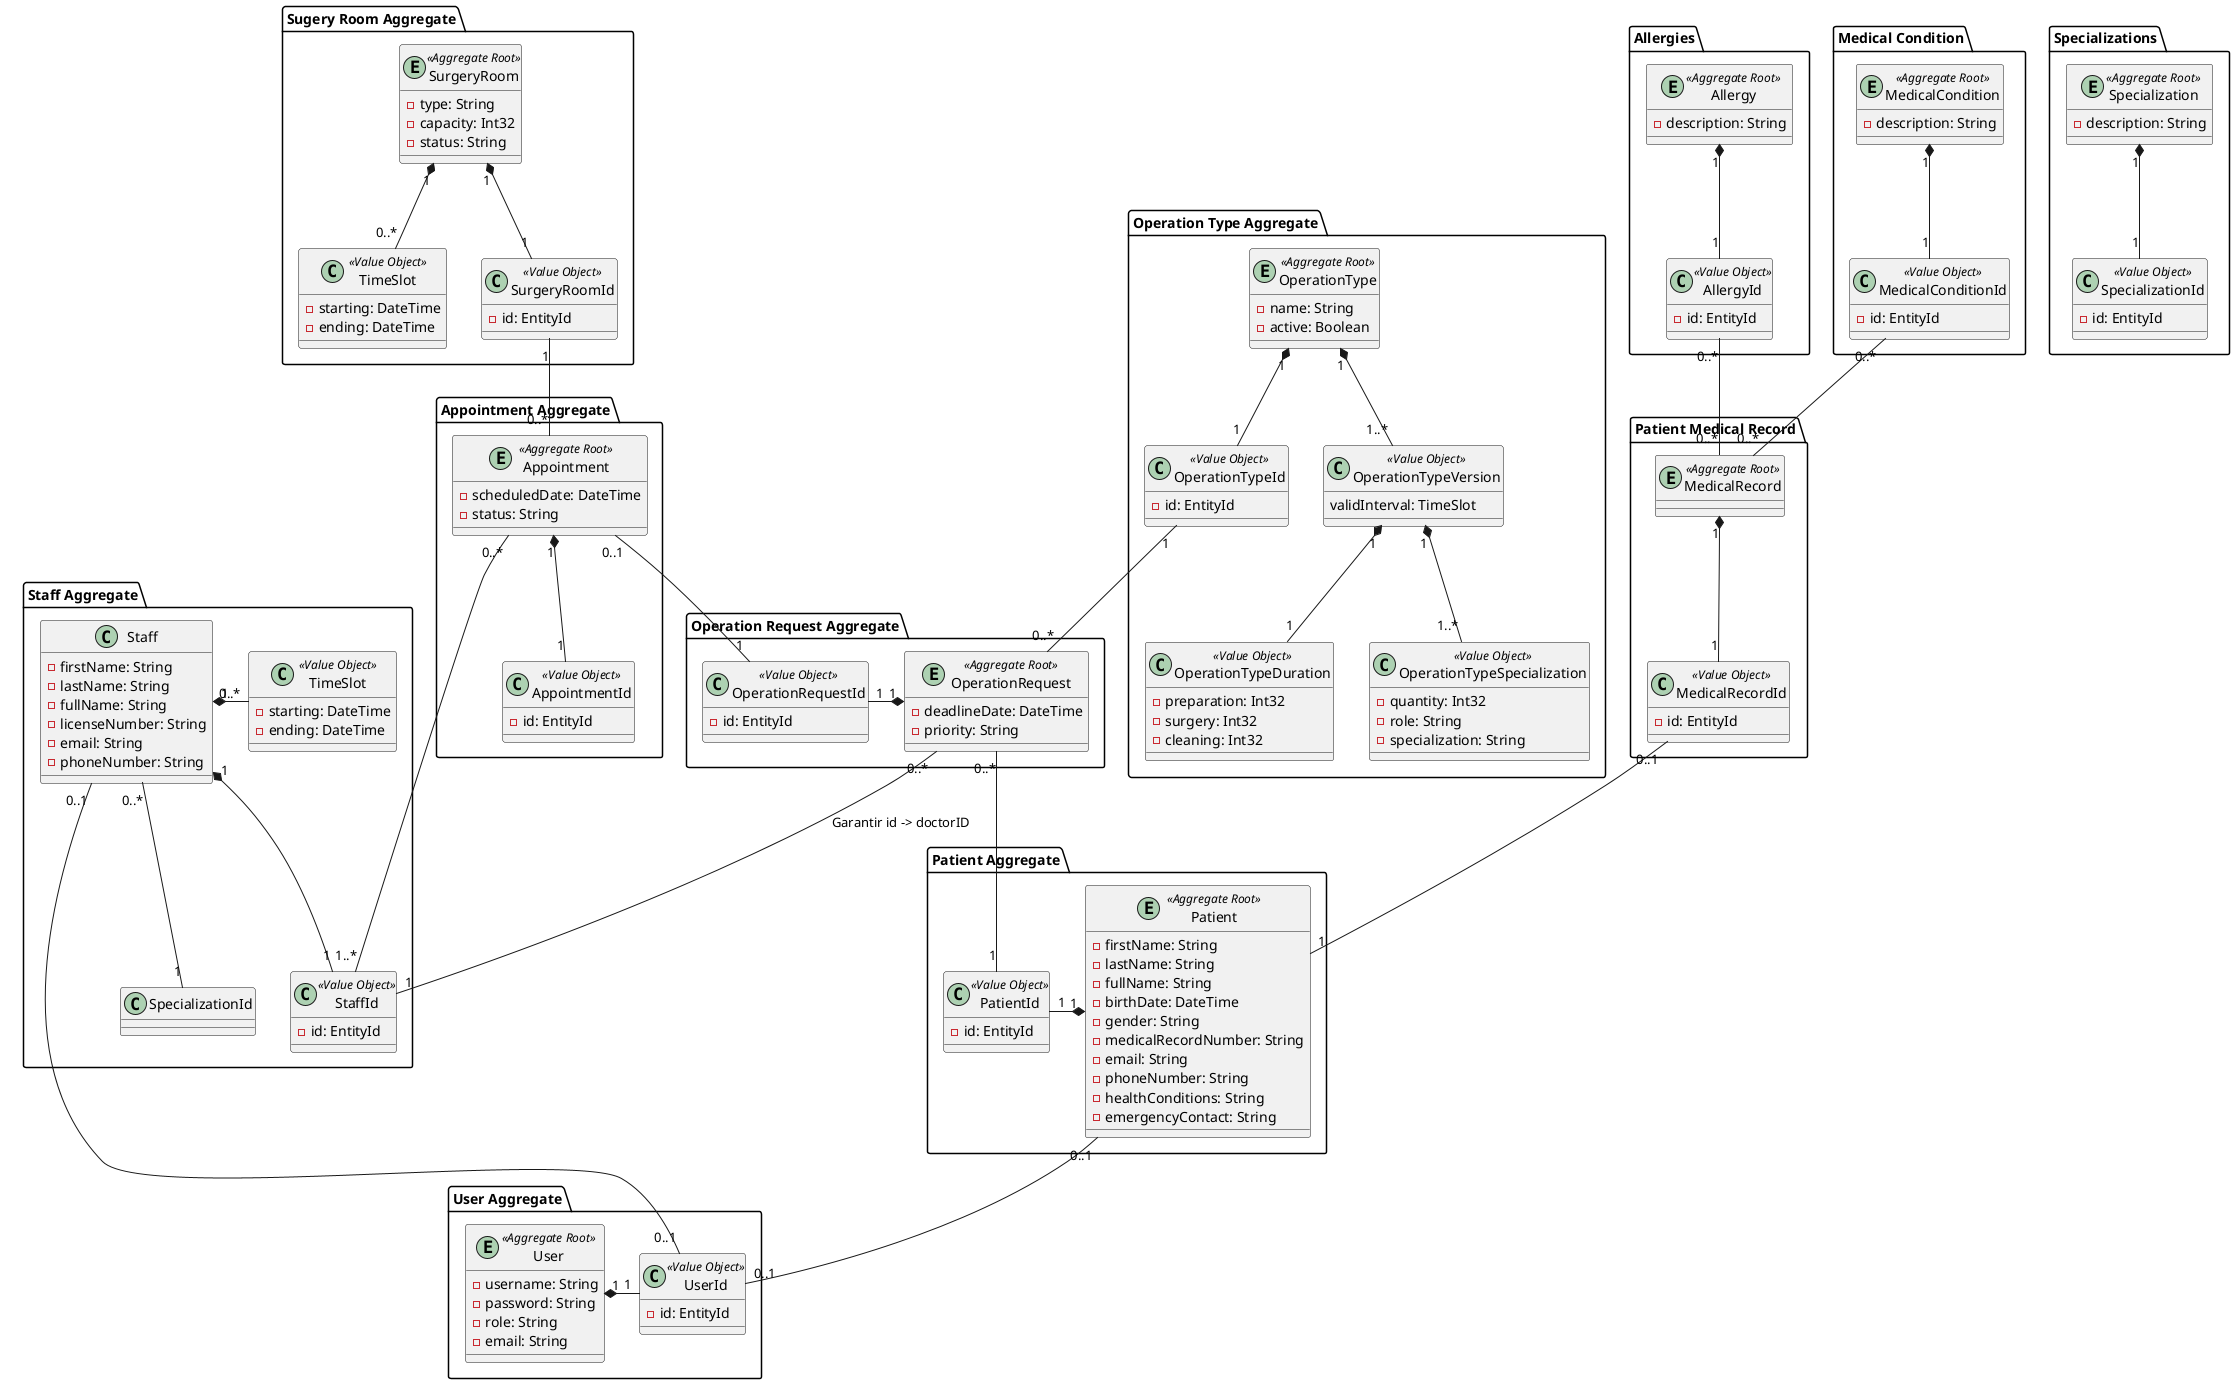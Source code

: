 @startuml Domain Model

package "User Aggregate" {

    Entity User <<Aggregate Root>> {
        - username: String
        - password: String
        - role: String
        - email: String
    }

    Class UserId <<Value Object>> {
        - id: EntityId
    }

    User "1" *-r- "1" UserId

}

package "Staff Aggregate" {

    Class Staff {
        - firstName: String
        - lastName: String
        - fullName: String
        - licenseNumber: String
        - email: String
        - phoneNumber: String
    }

    Class StaffId <<Value Object>> {
        - id: EntityId
    }

    Class TimeSlot <<Value Object>> {
        - starting: DateTime
        - ending: DateTime
    }

    Staff "1" *-- "1" StaffId
    Staff "1" *-right- "0..*" TimeSlot
    Staff "0..1" -- "0..1" UserId
    Staff "0..*" -- "1" SpecializationId

}

package "Patient Aggregate" {

    Entity Patient <<Aggregate Root>> {
        - firstName: String
        - lastName: String
        - fullName: String
        - birthDate: DateTime
        - gender: String
        - medicalRecordNumber: String
        - email: String
        - phoneNumber: String
        - healthConditions: String
        - emergencyContact: String
    }

    Class PatientId <<Value Object>> {
        - id: EntityId
    }

    Patient "1" *-r- "1" PatientId
    Patient "0..1" -- "0..1" UserId

}

package "Operation Request Aggregate" {

    Entity OperationRequest <<Aggregate Root>> {
        - deadlineDate: DateTime
        - priority: String
    }

    Class OperationRequestId <<Value Object>> {
        - id: EntityId
    }

    OperationRequest "1" *-r- "1" OperationRequestId
    OperationRequest "0..*" -- "1" StaffId : Garantir id -> doctorID
    OperationRequest "0..*" -- "1" PatientId

}

package "Appointment Aggregate" {

    Entity Appointment <<Aggregate Root>> {
        - scheduledDate: DateTime
        - status: String
    }

    Class AppointmentId <<Value Object>> {
        - id: EntityId
    }

    Appointment "1" *-- "1" AppointmentId
    Appointment "0..1" -- "1" OperationRequestId
    Appointment "0..*" -- "1..*" StaffId

}

package "Operation Type Aggregate" {
    Entity OperationType <<Aggregate Root>> {
        - name: String
        - active: Boolean
    }

    Class OperationTypeVersion <<Value Object>> {
        validInterval: TimeSlot
    }

    Class OperationTypeId <<Value Object>> {
        - id: EntityId
    }

    Class OperationTypeSpecialization <<Value Object>> {
        - quantity: Int32
        - role: String
        - specialization: String /' !!! NEEDS CHANGE !!! '/ 
    }

    Class OperationTypeDuration <<Value Object>> {
        - preparation: Int32
        - surgery: Int32
        - cleaning: Int32
    }

    OperationType "1" *-- "1" OperationTypeId
    OperationType "1" *-- "1..*" OperationTypeVersion
    OperationTypeVersion "1" *-- "1..*" OperationTypeSpecialization
    OperationTypeVersion "1" *-- "1" OperationTypeDuration
    OperationTypeId "1" -- "0..*" OperationRequest

}

package "Sugery Room Aggregate" {

    Entity SurgeryRoom <<Aggregate Root>> {
        - type: String
        - capacity: Int32
        - status: String
    }

    Class SurgeryRoomId <<Value Object>> {
        - id: EntityId
    }

    Class TimeSlot <<Value Object>> {
        - starting: DateTime
        - ending: DateTime
    }

    SurgeryRoom "1" *-- "1" SurgeryRoomId
    SurgeryRoomId "1" -- "0..*" Appointment
    SurgeryRoom "1" *-- "0..*" TimeSlot

}

package "Patient Medical Record" {

    Entity MedicalRecord <<Aggregate Root>> {}

    Class MedicalRecordId <<Value Object>> {
        - id: EntityId
    }

    MedicalRecord "1" *-- "1" MedicalRecordId
    MedicalRecordId "0..1" -- "1" Patient

}

package "Allergies" {

    Entity Allergy <<Aggregate Root>> {
        - description: String
    }

    Class AllergyId <<Value Object>> {
        - id: EntityId
    }

    Allergy "1" *-- "1" AllergyId
    AllergyId "0..*" -- "0..*" MedicalRecord

}

package "Medical Condition" {

    Entity MedicalCondition <<Aggregate Root>> {
        - description: String
    }

    Class MedicalConditionId <<Value Object>> {
        - id: EntityId
    }

    MedicalCondition "1" *-- "1" MedicalConditionId
    MedicalConditionId "0..*" -- "0..*" MedicalRecord

}

package "Specializations" {

    Entity Specialization <<Aggregate Root>> {
        - description: String
    }

    Class SpecializationId <<Value Object>> {
        - id: EntityId
    }

    Specialization "1" *-- "1" SpecializationId

}

@enduml